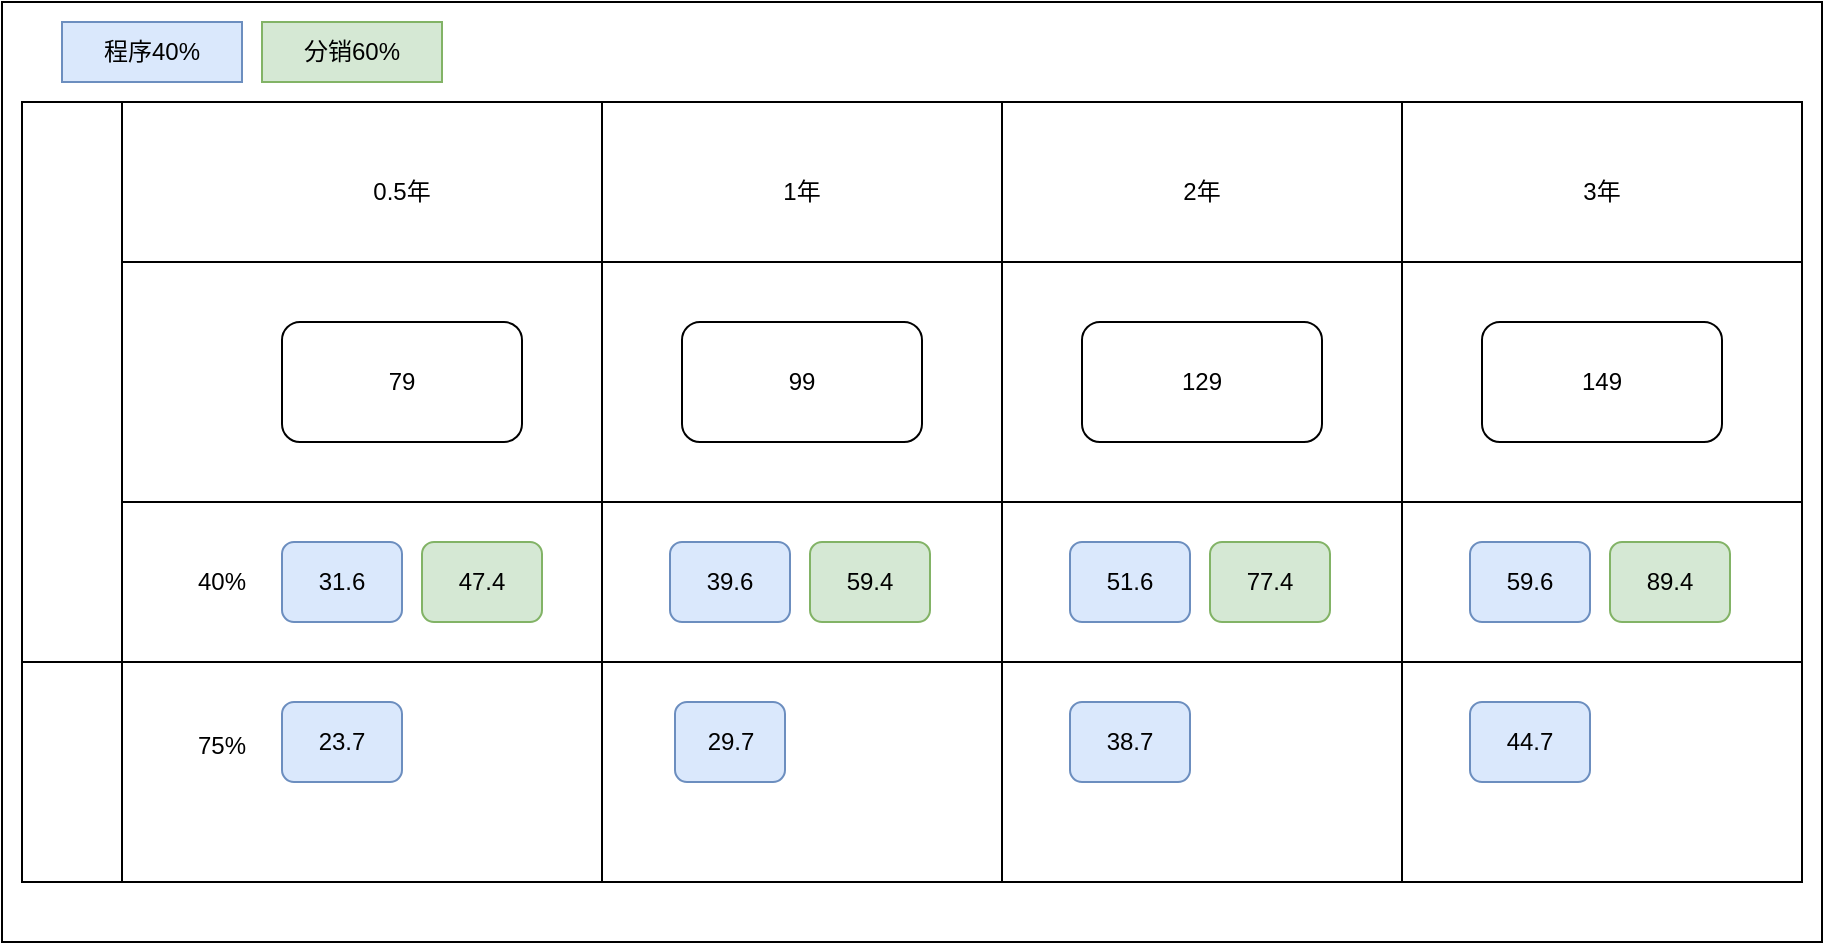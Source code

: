<mxfile>
    <diagram id="MErribtwwbTQUom2M818" name="第 1 页">
        <mxGraphModel dx="1793" dy="608" grid="1" gridSize="10" guides="1" tooltips="1" connect="1" arrows="1" fold="1" page="1" pageScale="1" pageWidth="827" pageHeight="1169" math="0" shadow="0">
            <root>
                <mxCell id="0"/>
                <mxCell id="1" parent="0"/>
                <mxCell id="62" value="" style="rounded=0;whiteSpace=wrap;html=1;" vertex="1" parent="1">
                    <mxGeometry x="-80" width="910" height="470" as="geometry"/>
                </mxCell>
                <mxCell id="53" value="" style="rounded=0;whiteSpace=wrap;html=1;movable=1;resizable=1;rotatable=1;deletable=1;editable=1;connectable=1;" vertex="1" parent="1">
                    <mxGeometry x="-70" y="50" width="890" height="390" as="geometry"/>
                </mxCell>
                <mxCell id="57" value="" style="endArrow=none;html=1;" edge="1" parent="53">
                    <mxGeometry width="50" height="50" relative="1" as="geometry">
                        <mxPoint y="200" as="sourcePoint"/>
                        <mxPoint x="890" y="200" as="targetPoint"/>
                    </mxGeometry>
                </mxCell>
                <mxCell id="58" value="" style="endArrow=none;html=1;" edge="1" parent="53">
                    <mxGeometry width="50" height="50" relative="1" as="geometry">
                        <mxPoint y="80" as="sourcePoint"/>
                        <mxPoint x="890" y="80" as="targetPoint"/>
                    </mxGeometry>
                </mxCell>
                <mxCell id="59" value="" style="endArrow=none;html=1;" edge="1" parent="53">
                    <mxGeometry width="50" height="50" relative="1" as="geometry">
                        <mxPoint x="290" as="sourcePoint"/>
                        <mxPoint x="290" y="390" as="targetPoint"/>
                    </mxGeometry>
                </mxCell>
                <mxCell id="60" value="" style="endArrow=none;html=1;" edge="1" parent="53">
                    <mxGeometry width="50" height="50" relative="1" as="geometry">
                        <mxPoint x="490" as="sourcePoint"/>
                        <mxPoint x="490" y="390" as="targetPoint"/>
                    </mxGeometry>
                </mxCell>
                <mxCell id="61" value="" style="endArrow=none;html=1;" edge="1" parent="53">
                    <mxGeometry width="50" height="50" relative="1" as="geometry">
                        <mxPoint x="690" as="sourcePoint"/>
                        <mxPoint x="690" y="390" as="targetPoint"/>
                    </mxGeometry>
                </mxCell>
                <mxCell id="11" value="99" style="rounded=1;whiteSpace=wrap;html=1;" parent="1" vertex="1">
                    <mxGeometry x="260" y="160" width="120" height="60" as="geometry"/>
                </mxCell>
                <mxCell id="12" value="129" style="rounded=1;whiteSpace=wrap;html=1;" parent="1" vertex="1">
                    <mxGeometry x="460" y="160" width="120" height="60" as="geometry"/>
                </mxCell>
                <mxCell id="13" value="149" style="rounded=1;whiteSpace=wrap;html=1;" parent="1" vertex="1">
                    <mxGeometry x="660" y="160" width="120" height="60" as="geometry"/>
                </mxCell>
                <mxCell id="18" value="79" style="rounded=1;whiteSpace=wrap;html=1;" parent="1" vertex="1">
                    <mxGeometry x="60" y="160" width="120" height="60" as="geometry"/>
                </mxCell>
                <mxCell id="19" value="0.5年" style="text;html=1;strokeColor=none;fillColor=none;align=center;verticalAlign=middle;whiteSpace=wrap;rounded=0;" parent="1" vertex="1">
                    <mxGeometry x="90" y="80" width="60" height="30" as="geometry"/>
                </mxCell>
                <mxCell id="20" value="1年" style="text;html=1;strokeColor=none;fillColor=none;align=center;verticalAlign=middle;whiteSpace=wrap;rounded=0;" parent="1" vertex="1">
                    <mxGeometry x="290" y="80" width="60" height="30" as="geometry"/>
                </mxCell>
                <mxCell id="21" value="2年" style="text;html=1;strokeColor=none;fillColor=none;align=center;verticalAlign=middle;whiteSpace=wrap;rounded=0;" parent="1" vertex="1">
                    <mxGeometry x="490" y="80" width="60" height="30" as="geometry"/>
                </mxCell>
                <mxCell id="22" value="3年" style="text;html=1;strokeColor=none;fillColor=none;align=center;verticalAlign=middle;whiteSpace=wrap;rounded=0;" parent="1" vertex="1">
                    <mxGeometry x="690" y="80" width="60" height="30" as="geometry"/>
                </mxCell>
                <mxCell id="27" value="31.6" style="rounded=1;whiteSpace=wrap;html=1;fillColor=#dae8fc;strokeColor=#6c8ebf;" parent="1" vertex="1">
                    <mxGeometry x="60" y="270" width="60" height="40" as="geometry"/>
                </mxCell>
                <mxCell id="28" value="59.4" style="rounded=1;whiteSpace=wrap;html=1;fillColor=#d5e8d4;strokeColor=#82b366;" parent="1" vertex="1">
                    <mxGeometry x="324" y="270" width="60" height="40" as="geometry"/>
                </mxCell>
                <mxCell id="31" value="23.7" style="rounded=1;whiteSpace=wrap;html=1;fillColor=#dae8fc;strokeColor=#6c8ebf;" parent="1" vertex="1">
                    <mxGeometry x="60" y="350" width="60" height="40" as="geometry"/>
                </mxCell>
                <mxCell id="32" value="29.7" style="rounded=1;whiteSpace=wrap;html=1;fillColor=#dae8fc;strokeColor=#6c8ebf;" parent="1" vertex="1">
                    <mxGeometry x="256.5" y="350" width="55" height="40" as="geometry"/>
                </mxCell>
                <mxCell id="35" value="40%" style="text;html=1;strokeColor=none;fillColor=none;align=center;verticalAlign=middle;whiteSpace=wrap;rounded=0;" parent="1" vertex="1">
                    <mxGeometry y="275" width="60" height="30" as="geometry"/>
                </mxCell>
                <mxCell id="36" value="75%" style="text;html=1;strokeColor=none;fillColor=none;align=center;verticalAlign=middle;whiteSpace=wrap;rounded=0;" parent="1" vertex="1">
                    <mxGeometry y="357" width="60" height="30" as="geometry"/>
                </mxCell>
                <mxCell id="37" value="47.4" style="rounded=1;whiteSpace=wrap;html=1;fillColor=#d5e8d4;strokeColor=#82b366;" parent="1" vertex="1">
                    <mxGeometry x="130" y="270" width="60" height="40" as="geometry"/>
                </mxCell>
                <mxCell id="38" value="39.6" style="rounded=1;whiteSpace=wrap;html=1;fillColor=#dae8fc;strokeColor=#6c8ebf;" parent="1" vertex="1">
                    <mxGeometry x="254" y="270" width="60" height="40" as="geometry"/>
                </mxCell>
                <mxCell id="40" value="77.4" style="rounded=1;whiteSpace=wrap;html=1;fillColor=#d5e8d4;strokeColor=#82b366;" parent="1" vertex="1">
                    <mxGeometry x="524" y="270" width="60" height="40" as="geometry"/>
                </mxCell>
                <mxCell id="41" value="51.6" style="rounded=1;whiteSpace=wrap;html=1;fillColor=#dae8fc;strokeColor=#6c8ebf;" parent="1" vertex="1">
                    <mxGeometry x="454" y="270" width="60" height="40" as="geometry"/>
                </mxCell>
                <mxCell id="46" value="89.4" style="rounded=1;whiteSpace=wrap;html=1;fillColor=#d5e8d4;strokeColor=#82b366;" parent="1" vertex="1">
                    <mxGeometry x="724" y="270" width="60" height="40" as="geometry"/>
                </mxCell>
                <mxCell id="47" value="59.6" style="rounded=1;whiteSpace=wrap;html=1;fillColor=#dae8fc;strokeColor=#6c8ebf;" parent="1" vertex="1">
                    <mxGeometry x="654" y="270" width="60" height="40" as="geometry"/>
                </mxCell>
                <mxCell id="49" value="38.7" style="rounded=1;whiteSpace=wrap;html=1;fillColor=#dae8fc;strokeColor=#6c8ebf;" parent="1" vertex="1">
                    <mxGeometry x="454" y="350" width="60" height="40" as="geometry"/>
                </mxCell>
                <mxCell id="50" value="44.7" style="rounded=1;whiteSpace=wrap;html=1;fillColor=#dae8fc;strokeColor=#6c8ebf;" parent="1" vertex="1">
                    <mxGeometry x="654" y="350" width="60" height="40" as="geometry"/>
                </mxCell>
                <mxCell id="51" value="分销60%" style="rounded=0;whiteSpace=wrap;html=1;fillColor=#d5e8d4;strokeColor=#82b366;" vertex="1" parent="1">
                    <mxGeometry x="50" y="10" width="90" height="30" as="geometry"/>
                </mxCell>
                <mxCell id="52" value="程序40%" style="rounded=0;whiteSpace=wrap;html=1;fillColor=#dae8fc;strokeColor=#6c8ebf;" vertex="1" parent="1">
                    <mxGeometry x="-50" y="10" width="90" height="30" as="geometry"/>
                </mxCell>
                <mxCell id="54" value="" style="rounded=0;whiteSpace=wrap;html=1;" vertex="1" parent="1">
                    <mxGeometry x="-70" y="50" width="50" height="390" as="geometry"/>
                </mxCell>
                <mxCell id="56" value="" style="endArrow=none;html=1;" edge="1" parent="1">
                    <mxGeometry width="50" height="50" relative="1" as="geometry">
                        <mxPoint x="-70" y="330" as="sourcePoint"/>
                        <mxPoint x="820" y="330" as="targetPoint"/>
                    </mxGeometry>
                </mxCell>
            </root>
        </mxGraphModel>
    </diagram>
</mxfile>